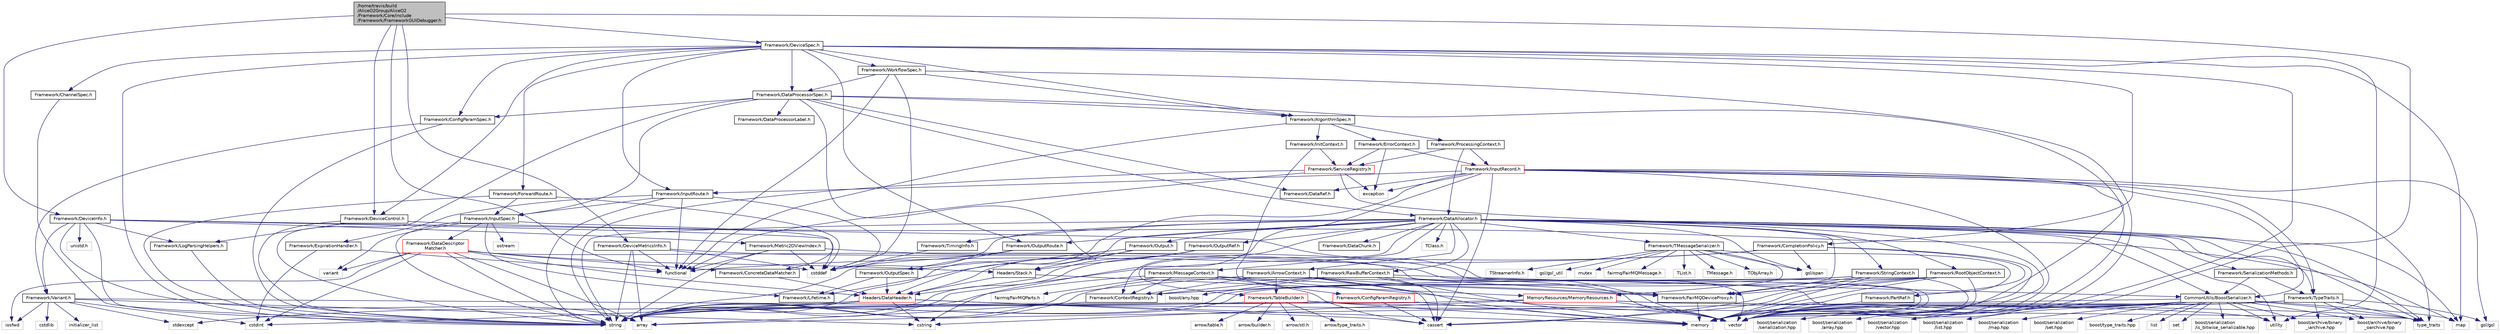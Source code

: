 digraph "/home/travis/build/AliceO2Group/AliceO2/Framework/Core/include/Framework/FrameworkGUIDebugger.h"
{
 // INTERACTIVE_SVG=YES
  bgcolor="transparent";
  edge [fontname="Helvetica",fontsize="10",labelfontname="Helvetica",labelfontsize="10"];
  node [fontname="Helvetica",fontsize="10",shape=record];
  Node1 [label="/home/travis/build\l/AliceO2Group/AliceO2\l/Framework/Core/include\l/Framework/FrameworkGUIDebugger.h",height=0.2,width=0.4,color="black", fillcolor="grey75", style="filled" fontcolor="black"];
  Node1 -> Node2 [color="midnightblue",fontsize="10",style="solid",fontname="Helvetica"];
  Node2 [label="Framework/DeviceControl.h",height=0.2,width=0.4,color="black",URL="$d2/d2c/DeviceControl_8h.html"];
  Node2 -> Node3 [color="midnightblue",fontsize="10",style="solid",fontname="Helvetica"];
  Node3 [label="map",height=0.2,width=0.4,color="grey75"];
  Node2 -> Node4 [color="midnightblue",fontsize="10",style="solid",fontname="Helvetica"];
  Node4 [label="string",height=0.2,width=0.4,color="grey75"];
  Node2 -> Node5 [color="midnightblue",fontsize="10",style="solid",fontname="Helvetica"];
  Node5 [label="Framework/LogParsingHelpers.h",height=0.2,width=0.4,color="black",URL="$d8/d4a/LogParsingHelpers_8h.html"];
  Node5 -> Node4 [color="midnightblue",fontsize="10",style="solid",fontname="Helvetica"];
  Node1 -> Node6 [color="midnightblue",fontsize="10",style="solid",fontname="Helvetica"];
  Node6 [label="Framework/DeviceInfo.h",height=0.2,width=0.4,color="black",URL="$d7/d58/DeviceInfo_8h.html"];
  Node6 -> Node5 [color="midnightblue",fontsize="10",style="solid",fontname="Helvetica"];
  Node6 -> Node7 [color="midnightblue",fontsize="10",style="solid",fontname="Helvetica"];
  Node7 [label="Framework/Metric2DViewIndex.h",height=0.2,width=0.4,color="black",URL="$d0/d2c/Metric2DViewIndex_8h.html"];
  Node7 -> Node8 [color="midnightblue",fontsize="10",style="solid",fontname="Helvetica"];
  Node8 [label="functional",height=0.2,width=0.4,color="grey75"];
  Node7 -> Node9 [color="midnightblue",fontsize="10",style="solid",fontname="Helvetica"];
  Node9 [label="cstddef",height=0.2,width=0.4,color="grey75"];
  Node7 -> Node4 [color="midnightblue",fontsize="10",style="solid",fontname="Helvetica"];
  Node7 -> Node10 [color="midnightblue",fontsize="10",style="solid",fontname="Helvetica"];
  Node10 [label="vector",height=0.2,width=0.4,color="grey75"];
  Node6 -> Node11 [color="midnightblue",fontsize="10",style="solid",fontname="Helvetica"];
  Node11 [label="Framework/Variant.h",height=0.2,width=0.4,color="black",URL="$de/d56/Variant_8h.html"];
  Node11 -> Node12 [color="midnightblue",fontsize="10",style="solid",fontname="Helvetica"];
  Node12 [label="type_traits",height=0.2,width=0.4,color="grey75"];
  Node11 -> Node13 [color="midnightblue",fontsize="10",style="solid",fontname="Helvetica"];
  Node13 [label="cstring",height=0.2,width=0.4,color="grey75"];
  Node11 -> Node14 [color="midnightblue",fontsize="10",style="solid",fontname="Helvetica"];
  Node14 [label="cstdint",height=0.2,width=0.4,color="grey75"];
  Node11 -> Node15 [color="midnightblue",fontsize="10",style="solid",fontname="Helvetica"];
  Node15 [label="cstdlib",height=0.2,width=0.4,color="grey75"];
  Node11 -> Node16 [color="midnightblue",fontsize="10",style="solid",fontname="Helvetica"];
  Node16 [label="stdexcept",height=0.2,width=0.4,color="grey75"];
  Node11 -> Node17 [color="midnightblue",fontsize="10",style="solid",fontname="Helvetica"];
  Node17 [label="iosfwd",height=0.2,width=0.4,color="grey75"];
  Node11 -> Node18 [color="midnightblue",fontsize="10",style="solid",fontname="Helvetica"];
  Node18 [label="initializer_list",height=0.2,width=0.4,color="grey75"];
  Node6 -> Node9 [color="midnightblue",fontsize="10",style="solid",fontname="Helvetica"];
  Node6 -> Node4 [color="midnightblue",fontsize="10",style="solid",fontname="Helvetica"];
  Node6 -> Node10 [color="midnightblue",fontsize="10",style="solid",fontname="Helvetica"];
  Node6 -> Node19 [color="midnightblue",fontsize="10",style="solid",fontname="Helvetica"];
  Node19 [label="unistd.h",height=0.2,width=0.4,color="grey75"];
  Node6 -> Node20 [color="midnightblue",fontsize="10",style="solid",fontname="Helvetica"];
  Node20 [label="array",height=0.2,width=0.4,color="grey75"];
  Node1 -> Node21 [color="midnightblue",fontsize="10",style="solid",fontname="Helvetica"];
  Node21 [label="Framework/DeviceMetricsInfo.h",height=0.2,width=0.4,color="black",URL="$dc/df0/DeviceMetricsInfo_8h.html"];
  Node21 -> Node20 [color="midnightblue",fontsize="10",style="solid",fontname="Helvetica"];
  Node21 -> Node9 [color="midnightblue",fontsize="10",style="solid",fontname="Helvetica"];
  Node21 -> Node8 [color="midnightblue",fontsize="10",style="solid",fontname="Helvetica"];
  Node21 -> Node4 [color="midnightblue",fontsize="10",style="solid",fontname="Helvetica"];
  Node21 -> Node10 [color="midnightblue",fontsize="10",style="solid",fontname="Helvetica"];
  Node1 -> Node22 [color="midnightblue",fontsize="10",style="solid",fontname="Helvetica"];
  Node22 [label="Framework/DeviceSpec.h",height=0.2,width=0.4,color="black",URL="$df/de8/DeviceSpec_8h.html"];
  Node22 -> Node23 [color="midnightblue",fontsize="10",style="solid",fontname="Helvetica"];
  Node23 [label="Framework/WorkflowSpec.h",height=0.2,width=0.4,color="black",URL="$df/da1/WorkflowSpec_8h.html"];
  Node23 -> Node24 [color="midnightblue",fontsize="10",style="solid",fontname="Helvetica"];
  Node24 [label="Framework/DataProcessorSpec.h",height=0.2,width=0.4,color="black",URL="$d0/df4/DataProcessorSpec_8h.html"];
  Node24 -> Node25 [color="midnightblue",fontsize="10",style="solid",fontname="Helvetica"];
  Node25 [label="Framework/AlgorithmSpec.h",height=0.2,width=0.4,color="black",URL="$d0/d14/AlgorithmSpec_8h.html"];
  Node25 -> Node26 [color="midnightblue",fontsize="10",style="solid",fontname="Helvetica"];
  Node26 [label="Framework/ProcessingContext.h",height=0.2,width=0.4,color="black",URL="$de/d6a/ProcessingContext_8h.html"];
  Node26 -> Node27 [color="midnightblue",fontsize="10",style="solid",fontname="Helvetica"];
  Node27 [label="Framework/InputRecord.h",height=0.2,width=0.4,color="red",URL="$d6/d5c/InputRecord_8h.html"];
  Node27 -> Node28 [color="midnightblue",fontsize="10",style="solid",fontname="Helvetica"];
  Node28 [label="Framework/DataRef.h",height=0.2,width=0.4,color="black",URL="$d5/dfb/DataRef_8h.html"];
  Node27 -> Node29 [color="midnightblue",fontsize="10",style="solid",fontname="Helvetica"];
  Node29 [label="Framework/InputRoute.h",height=0.2,width=0.4,color="black",URL="$d5/d19/InputRoute_8h.html"];
  Node29 -> Node30 [color="midnightblue",fontsize="10",style="solid",fontname="Helvetica"];
  Node30 [label="Framework/ExpirationHandler.h",height=0.2,width=0.4,color="black",URL="$d2/dd9/ExpirationHandler_8h.html"];
  Node30 -> Node14 [color="midnightblue",fontsize="10",style="solid",fontname="Helvetica"];
  Node30 -> Node8 [color="midnightblue",fontsize="10",style="solid",fontname="Helvetica"];
  Node29 -> Node31 [color="midnightblue",fontsize="10",style="solid",fontname="Helvetica"];
  Node31 [label="Framework/InputSpec.h",height=0.2,width=0.4,color="black",URL="$d5/d3f/InputSpec_8h.html"];
  Node31 -> Node32 [color="midnightblue",fontsize="10",style="solid",fontname="Helvetica"];
  Node32 [label="Framework/Lifetime.h",height=0.2,width=0.4,color="black",URL="$dc/dca/Lifetime_8h.html"];
  Node31 -> Node33 [color="midnightblue",fontsize="10",style="solid",fontname="Helvetica"];
  Node33 [label="Framework/ConcreteDataMatcher.h",height=0.2,width=0.4,color="black",URL="$d0/d1b/ConcreteDataMatcher_8h.html"];
  Node33 -> Node34 [color="midnightblue",fontsize="10",style="solid",fontname="Helvetica"];
  Node34 [label="Headers/DataHeader.h",height=0.2,width=0.4,color="red",URL="$dc/dcd/DataHeader_8h.html"];
  Node34 -> Node14 [color="midnightblue",fontsize="10",style="solid",fontname="Helvetica"];
  Node34 -> Node35 [color="midnightblue",fontsize="10",style="solid",fontname="Helvetica"];
  Node35 [label="memory",height=0.2,width=0.4,color="grey75"];
  Node34 -> Node36 [color="midnightblue",fontsize="10",style="solid",fontname="Helvetica"];
  Node36 [label="cassert",height=0.2,width=0.4,color="grey75"];
  Node34 -> Node13 [color="midnightblue",fontsize="10",style="solid",fontname="Helvetica"];
  Node34 -> Node16 [color="midnightblue",fontsize="10",style="solid",fontname="Helvetica"];
  Node34 -> Node4 [color="midnightblue",fontsize="10",style="solid",fontname="Helvetica"];
  Node31 -> Node37 [color="midnightblue",fontsize="10",style="solid",fontname="Helvetica"];
  Node37 [label="Framework/DataDescriptor\lMatcher.h",height=0.2,width=0.4,color="red",URL="$d3/da3/DataDescriptorMatcher_8h.html"];
  Node37 -> Node33 [color="midnightblue",fontsize="10",style="solid",fontname="Helvetica"];
  Node37 -> Node34 [color="midnightblue",fontsize="10",style="solid",fontname="Helvetica"];
  Node37 -> Node38 [color="midnightblue",fontsize="10",style="solid",fontname="Helvetica"];
  Node38 [label="Headers/Stack.h",height=0.2,width=0.4,color="black",URL="$d4/d00/Headers_2include_2Headers_2Stack_8h.html"];
  Node38 -> Node39 [color="midnightblue",fontsize="10",style="solid",fontname="Helvetica"];
  Node39 [label="MemoryResources/MemoryResources.h",height=0.2,width=0.4,color="red",URL="$dc/d03/MemoryResources_8h.html"];
  Node39 -> Node13 [color="midnightblue",fontsize="10",style="solid",fontname="Helvetica"];
  Node39 -> Node4 [color="midnightblue",fontsize="10",style="solid",fontname="Helvetica"];
  Node39 -> Node12 [color="midnightblue",fontsize="10",style="solid",fontname="Helvetica"];
  Node39 -> Node40 [color="midnightblue",fontsize="10",style="solid",fontname="Helvetica"];
  Node40 [label="utility",height=0.2,width=0.4,color="grey75"];
  Node39 -> Node10 [color="midnightblue",fontsize="10",style="solid",fontname="Helvetica"];
  Node38 -> Node34 [color="midnightblue",fontsize="10",style="solid",fontname="Helvetica"];
  Node37 -> Node20 [color="midnightblue",fontsize="10",style="solid",fontname="Helvetica"];
  Node37 -> Node14 [color="midnightblue",fontsize="10",style="solid",fontname="Helvetica"];
  Node37 -> Node17 [color="midnightblue",fontsize="10",style="solid",fontname="Helvetica"];
  Node37 -> Node4 [color="midnightblue",fontsize="10",style="solid",fontname="Helvetica"];
  Node37 -> Node41 [color="midnightblue",fontsize="10",style="solid",fontname="Helvetica"];
  Node41 [label="variant",height=0.2,width=0.4,color="grey75"];
  Node37 -> Node10 [color="midnightblue",fontsize="10",style="solid",fontname="Helvetica"];
  Node31 -> Node4 [color="midnightblue",fontsize="10",style="solid",fontname="Helvetica"];
  Node31 -> Node42 [color="midnightblue",fontsize="10",style="solid",fontname="Helvetica"];
  Node42 [label="ostream",height=0.2,width=0.4,color="grey75"];
  Node31 -> Node41 [color="midnightblue",fontsize="10",style="solid",fontname="Helvetica"];
  Node29 -> Node9 [color="midnightblue",fontsize="10",style="solid",fontname="Helvetica"];
  Node29 -> Node4 [color="midnightblue",fontsize="10",style="solid",fontname="Helvetica"];
  Node29 -> Node8 [color="midnightblue",fontsize="10",style="solid",fontname="Helvetica"];
  Node27 -> Node43 [color="midnightblue",fontsize="10",style="solid",fontname="Helvetica"];
  Node43 [label="Framework/TypeTraits.h",height=0.2,width=0.4,color="black",URL="$d0/d95/TypeTraits_8h.html"];
  Node43 -> Node12 [color="midnightblue",fontsize="10",style="solid",fontname="Helvetica"];
  Node43 -> Node10 [color="midnightblue",fontsize="10",style="solid",fontname="Helvetica"];
  Node43 -> Node35 [color="midnightblue",fontsize="10",style="solid",fontname="Helvetica"];
  Node43 -> Node44 [color="midnightblue",fontsize="10",style="solid",fontname="Helvetica"];
  Node44 [label="boost/archive/binary\l_iarchive.hpp",height=0.2,width=0.4,color="grey75"];
  Node43 -> Node45 [color="midnightblue",fontsize="10",style="solid",fontname="Helvetica"];
  Node45 [label="boost/archive/binary\l_oarchive.hpp",height=0.2,width=0.4,color="grey75"];
  Node43 -> Node46 [color="midnightblue",fontsize="10",style="solid",fontname="Helvetica"];
  Node46 [label="gsl/gsl",height=0.2,width=0.4,color="grey75"];
  Node27 -> Node47 [color="midnightblue",fontsize="10",style="solid",fontname="Helvetica"];
  Node47 [label="CommonUtils/BoostSerializer.h",height=0.2,width=0.4,color="black",URL="$d7/d91/BoostSerializer_8h.html",tooltip="Templatised boost serializer/deserializer for containers and base types. "];
  Node47 -> Node40 [color="midnightblue",fontsize="10",style="solid",fontname="Helvetica"];
  Node47 -> Node12 [color="midnightblue",fontsize="10",style="solid",fontname="Helvetica"];
  Node47 -> Node20 [color="midnightblue",fontsize="10",style="solid",fontname="Helvetica"];
  Node47 -> Node10 [color="midnightblue",fontsize="10",style="solid",fontname="Helvetica"];
  Node47 -> Node48 [color="midnightblue",fontsize="10",style="solid",fontname="Helvetica"];
  Node48 [label="list",height=0.2,width=0.4,color="grey75"];
  Node47 -> Node3 [color="midnightblue",fontsize="10",style="solid",fontname="Helvetica"];
  Node47 -> Node49 [color="midnightblue",fontsize="10",style="solid",fontname="Helvetica"];
  Node49 [label="set",height=0.2,width=0.4,color="grey75"];
  Node47 -> Node44 [color="midnightblue",fontsize="10",style="solid",fontname="Helvetica"];
  Node47 -> Node45 [color="midnightblue",fontsize="10",style="solid",fontname="Helvetica"];
  Node47 -> Node50 [color="midnightblue",fontsize="10",style="solid",fontname="Helvetica"];
  Node50 [label="boost/serialization\l/is_bitwise_serializable.hpp",height=0.2,width=0.4,color="grey75"];
  Node47 -> Node51 [color="midnightblue",fontsize="10",style="solid",fontname="Helvetica"];
  Node51 [label="boost/serialization\l/serialization.hpp",height=0.2,width=0.4,color="grey75"];
  Node47 -> Node52 [color="midnightblue",fontsize="10",style="solid",fontname="Helvetica"];
  Node52 [label="boost/serialization\l/array.hpp",height=0.2,width=0.4,color="grey75"];
  Node47 -> Node53 [color="midnightblue",fontsize="10",style="solid",fontname="Helvetica"];
  Node53 [label="boost/serialization\l/vector.hpp",height=0.2,width=0.4,color="grey75"];
  Node47 -> Node54 [color="midnightblue",fontsize="10",style="solid",fontname="Helvetica"];
  Node54 [label="boost/serialization\l/list.hpp",height=0.2,width=0.4,color="grey75"];
  Node47 -> Node55 [color="midnightblue",fontsize="10",style="solid",fontname="Helvetica"];
  Node55 [label="boost/serialization\l/map.hpp",height=0.2,width=0.4,color="grey75"];
  Node47 -> Node56 [color="midnightblue",fontsize="10",style="solid",fontname="Helvetica"];
  Node56 [label="boost/serialization\l/set.hpp",height=0.2,width=0.4,color="grey75"];
  Node47 -> Node57 [color="midnightblue",fontsize="10",style="solid",fontname="Helvetica"];
  Node57 [label="boost/type_traits.hpp",height=0.2,width=0.4,color="grey75"];
  Node27 -> Node46 [color="midnightblue",fontsize="10",style="solid",fontname="Helvetica"];
  Node27 -> Node4 [color="midnightblue",fontsize="10",style="solid",fontname="Helvetica"];
  Node27 -> Node10 [color="midnightblue",fontsize="10",style="solid",fontname="Helvetica"];
  Node27 -> Node13 [color="midnightblue",fontsize="10",style="solid",fontname="Helvetica"];
  Node27 -> Node36 [color="midnightblue",fontsize="10",style="solid",fontname="Helvetica"];
  Node27 -> Node58 [color="midnightblue",fontsize="10",style="solid",fontname="Helvetica"];
  Node58 [label="exception",height=0.2,width=0.4,color="grey75"];
  Node27 -> Node35 [color="midnightblue",fontsize="10",style="solid",fontname="Helvetica"];
  Node27 -> Node12 [color="midnightblue",fontsize="10",style="solid",fontname="Helvetica"];
  Node26 -> Node59 [color="midnightblue",fontsize="10",style="solid",fontname="Helvetica"];
  Node59 [label="Framework/ServiceRegistry.h",height=0.2,width=0.4,color="red",URL="$d8/d17/ServiceRegistry_8h.html"];
  Node59 -> Node58 [color="midnightblue",fontsize="10",style="solid",fontname="Helvetica"];
  Node59 -> Node8 [color="midnightblue",fontsize="10",style="solid",fontname="Helvetica"];
  Node59 -> Node4 [color="midnightblue",fontsize="10",style="solid",fontname="Helvetica"];
  Node59 -> Node12 [color="midnightblue",fontsize="10",style="solid",fontname="Helvetica"];
  Node26 -> Node60 [color="midnightblue",fontsize="10",style="solid",fontname="Helvetica"];
  Node60 [label="Framework/DataAllocator.h",height=0.2,width=0.4,color="black",URL="$d1/d28/DataAllocator_8h.html"];
  Node60 -> Node61 [color="midnightblue",fontsize="10",style="solid",fontname="Helvetica"];
  Node61 [label="Framework/ContextRegistry.h",height=0.2,width=0.4,color="black",URL="$df/d2f/ContextRegistry_8h.html"];
  Node61 -> Node20 [color="midnightblue",fontsize="10",style="solid",fontname="Helvetica"];
  Node60 -> Node62 [color="midnightblue",fontsize="10",style="solid",fontname="Helvetica"];
  Node62 [label="Framework/MessageContext.h",height=0.2,width=0.4,color="black",URL="$dc/dc4/MessageContext_8h.html"];
  Node62 -> Node61 [color="midnightblue",fontsize="10",style="solid",fontname="Helvetica"];
  Node62 -> Node63 [color="midnightblue",fontsize="10",style="solid",fontname="Helvetica"];
  Node63 [label="Framework/FairMQDeviceProxy.h",height=0.2,width=0.4,color="black",URL="$d8/d71/FairMQDeviceProxy_8h.html"];
  Node63 -> Node35 [color="midnightblue",fontsize="10",style="solid",fontname="Helvetica"];
  Node62 -> Node64 [color="midnightblue",fontsize="10",style="solid",fontname="Helvetica"];
  Node64 [label="fairmq/FairMQParts.h",height=0.2,width=0.4,color="grey75"];
  Node62 -> Node10 [color="midnightblue",fontsize="10",style="solid",fontname="Helvetica"];
  Node62 -> Node36 [color="midnightblue",fontsize="10",style="solid",fontname="Helvetica"];
  Node62 -> Node4 [color="midnightblue",fontsize="10",style="solid",fontname="Helvetica"];
  Node60 -> Node65 [color="midnightblue",fontsize="10",style="solid",fontname="Helvetica"];
  Node65 [label="Framework/RootObjectContext.h",height=0.2,width=0.4,color="black",URL="$d2/d80/RootObjectContext_8h.html"];
  Node65 -> Node61 [color="midnightblue",fontsize="10",style="solid",fontname="Helvetica"];
  Node65 -> Node63 [color="midnightblue",fontsize="10",style="solid",fontname="Helvetica"];
  Node65 -> Node10 [color="midnightblue",fontsize="10",style="solid",fontname="Helvetica"];
  Node65 -> Node36 [color="midnightblue",fontsize="10",style="solid",fontname="Helvetica"];
  Node65 -> Node4 [color="midnightblue",fontsize="10",style="solid",fontname="Helvetica"];
  Node65 -> Node35 [color="midnightblue",fontsize="10",style="solid",fontname="Helvetica"];
  Node60 -> Node66 [color="midnightblue",fontsize="10",style="solid",fontname="Helvetica"];
  Node66 [label="Framework/StringContext.h",height=0.2,width=0.4,color="black",URL="$dd/df6/StringContext_8h.html"];
  Node66 -> Node61 [color="midnightblue",fontsize="10",style="solid",fontname="Helvetica"];
  Node66 -> Node63 [color="midnightblue",fontsize="10",style="solid",fontname="Helvetica"];
  Node66 -> Node10 [color="midnightblue",fontsize="10",style="solid",fontname="Helvetica"];
  Node66 -> Node36 [color="midnightblue",fontsize="10",style="solid",fontname="Helvetica"];
  Node66 -> Node4 [color="midnightblue",fontsize="10",style="solid",fontname="Helvetica"];
  Node66 -> Node35 [color="midnightblue",fontsize="10",style="solid",fontname="Helvetica"];
  Node60 -> Node67 [color="midnightblue",fontsize="10",style="solid",fontname="Helvetica"];
  Node67 [label="Framework/ArrowContext.h",height=0.2,width=0.4,color="black",URL="$d8/da2/ArrowContext_8h.html"];
  Node67 -> Node61 [color="midnightblue",fontsize="10",style="solid",fontname="Helvetica"];
  Node67 -> Node63 [color="midnightblue",fontsize="10",style="solid",fontname="Helvetica"];
  Node67 -> Node68 [color="midnightblue",fontsize="10",style="solid",fontname="Helvetica"];
  Node68 [label="Framework/TableBuilder.h",height=0.2,width=0.4,color="red",URL="$d5/d98/TableBuilder_8h.html"];
  Node68 -> Node69 [color="midnightblue",fontsize="10",style="solid",fontname="Helvetica"];
  Node69 [label="arrow/stl.h",height=0.2,width=0.4,color="grey75"];
  Node68 -> Node70 [color="midnightblue",fontsize="10",style="solid",fontname="Helvetica"];
  Node70 [label="arrow/type_traits.h",height=0.2,width=0.4,color="grey75"];
  Node68 -> Node71 [color="midnightblue",fontsize="10",style="solid",fontname="Helvetica"];
  Node71 [label="arrow/table.h",height=0.2,width=0.4,color="grey75"];
  Node68 -> Node72 [color="midnightblue",fontsize="10",style="solid",fontname="Helvetica"];
  Node72 [label="arrow/builder.h",height=0.2,width=0.4,color="grey75"];
  Node68 -> Node10 [color="midnightblue",fontsize="10",style="solid",fontname="Helvetica"];
  Node68 -> Node4 [color="midnightblue",fontsize="10",style="solid",fontname="Helvetica"];
  Node68 -> Node35 [color="midnightblue",fontsize="10",style="solid",fontname="Helvetica"];
  Node67 -> Node10 [color="midnightblue",fontsize="10",style="solid",fontname="Helvetica"];
  Node67 -> Node36 [color="midnightblue",fontsize="10",style="solid",fontname="Helvetica"];
  Node67 -> Node4 [color="midnightblue",fontsize="10",style="solid",fontname="Helvetica"];
  Node67 -> Node35 [color="midnightblue",fontsize="10",style="solid",fontname="Helvetica"];
  Node60 -> Node73 [color="midnightblue",fontsize="10",style="solid",fontname="Helvetica"];
  Node73 [label="Framework/RawBufferContext.h",height=0.2,width=0.4,color="black",URL="$d8/d25/RawBufferContext_8h.html",tooltip=" "];
  Node73 -> Node61 [color="midnightblue",fontsize="10",style="solid",fontname="Helvetica"];
  Node73 -> Node63 [color="midnightblue",fontsize="10",style="solid",fontname="Helvetica"];
  Node73 -> Node47 [color="midnightblue",fontsize="10",style="solid",fontname="Helvetica"];
  Node73 -> Node10 [color="midnightblue",fontsize="10",style="solid",fontname="Helvetica"];
  Node73 -> Node36 [color="midnightblue",fontsize="10",style="solid",fontname="Helvetica"];
  Node73 -> Node4 [color="midnightblue",fontsize="10",style="solid",fontname="Helvetica"];
  Node73 -> Node35 [color="midnightblue",fontsize="10",style="solid",fontname="Helvetica"];
  Node73 -> Node74 [color="midnightblue",fontsize="10",style="solid",fontname="Helvetica"];
  Node74 [label="boost/any.hpp",height=0.2,width=0.4,color="grey75"];
  Node60 -> Node47 [color="midnightblue",fontsize="10",style="solid",fontname="Helvetica"];
  Node60 -> Node75 [color="midnightblue",fontsize="10",style="solid",fontname="Helvetica"];
  Node75 [label="Framework/Output.h",height=0.2,width=0.4,color="black",URL="$d3/ddf/Output_8h.html"];
  Node75 -> Node34 [color="midnightblue",fontsize="10",style="solid",fontname="Helvetica"];
  Node75 -> Node32 [color="midnightblue",fontsize="10",style="solid",fontname="Helvetica"];
  Node75 -> Node38 [color="midnightblue",fontsize="10",style="solid",fontname="Helvetica"];
  Node60 -> Node76 [color="midnightblue",fontsize="10",style="solid",fontname="Helvetica"];
  Node76 [label="Framework/OutputRef.h",height=0.2,width=0.4,color="black",URL="$d6/d5a/OutputRef_8h.html"];
  Node76 -> Node34 [color="midnightblue",fontsize="10",style="solid",fontname="Helvetica"];
  Node76 -> Node38 [color="midnightblue",fontsize="10",style="solid",fontname="Helvetica"];
  Node76 -> Node4 [color="midnightblue",fontsize="10",style="solid",fontname="Helvetica"];
  Node60 -> Node77 [color="midnightblue",fontsize="10",style="solid",fontname="Helvetica"];
  Node77 [label="Framework/OutputRoute.h",height=0.2,width=0.4,color="black",URL="$d6/df4/OutputRoute_8h.html"];
  Node77 -> Node78 [color="midnightblue",fontsize="10",style="solid",fontname="Helvetica"];
  Node78 [label="Framework/OutputSpec.h",height=0.2,width=0.4,color="black",URL="$db/d2d/OutputSpec_8h.html"];
  Node78 -> Node34 [color="midnightblue",fontsize="10",style="solid",fontname="Helvetica"];
  Node78 -> Node32 [color="midnightblue",fontsize="10",style="solid",fontname="Helvetica"];
  Node77 -> Node9 [color="midnightblue",fontsize="10",style="solid",fontname="Helvetica"];
  Node77 -> Node4 [color="midnightblue",fontsize="10",style="solid",fontname="Helvetica"];
  Node60 -> Node79 [color="midnightblue",fontsize="10",style="solid",fontname="Helvetica"];
  Node79 [label="Framework/DataChunk.h",height=0.2,width=0.4,color="black",URL="$d7/d31/DataChunk_8h.html"];
  Node60 -> Node63 [color="midnightblue",fontsize="10",style="solid",fontname="Helvetica"];
  Node60 -> Node80 [color="midnightblue",fontsize="10",style="solid",fontname="Helvetica"];
  Node80 [label="Framework/TimingInfo.h",height=0.2,width=0.4,color="black",URL="$da/d2b/TimingInfo_8h.html"];
  Node80 -> Node9 [color="midnightblue",fontsize="10",style="solid",fontname="Helvetica"];
  Node60 -> Node81 [color="midnightblue",fontsize="10",style="solid",fontname="Helvetica"];
  Node81 [label="Framework/TMessageSerializer.h",height=0.2,width=0.4,color="black",URL="$d8/d3c/TMessageSerializer_8h.html"];
  Node81 -> Node82 [color="midnightblue",fontsize="10",style="solid",fontname="Helvetica"];
  Node82 [label="fairmq/FairMQMessage.h",height=0.2,width=0.4,color="grey75"];
  Node81 -> Node83 [color="midnightblue",fontsize="10",style="solid",fontname="Helvetica"];
  Node83 [label="TList.h",height=0.2,width=0.4,color="grey75"];
  Node81 -> Node84 [color="midnightblue",fontsize="10",style="solid",fontname="Helvetica"];
  Node84 [label="TMessage.h",height=0.2,width=0.4,color="grey75"];
  Node81 -> Node85 [color="midnightblue",fontsize="10",style="solid",fontname="Helvetica"];
  Node85 [label="TObjArray.h",height=0.2,width=0.4,color="grey75"];
  Node81 -> Node86 [color="midnightblue",fontsize="10",style="solid",fontname="Helvetica"];
  Node86 [label="TStreamerInfo.h",height=0.2,width=0.4,color="grey75"];
  Node81 -> Node87 [color="midnightblue",fontsize="10",style="solid",fontname="Helvetica"];
  Node87 [label="gsl/gsl_util",height=0.2,width=0.4,color="grey75"];
  Node81 -> Node88 [color="midnightblue",fontsize="10",style="solid",fontname="Helvetica"];
  Node88 [label="gsl/span",height=0.2,width=0.4,color="grey75"];
  Node81 -> Node35 [color="midnightblue",fontsize="10",style="solid",fontname="Helvetica"];
  Node81 -> Node89 [color="midnightblue",fontsize="10",style="solid",fontname="Helvetica"];
  Node89 [label="mutex",height=0.2,width=0.4,color="grey75"];
  Node81 -> Node39 [color="midnightblue",fontsize="10",style="solid",fontname="Helvetica"];
  Node60 -> Node43 [color="midnightblue",fontsize="10",style="solid",fontname="Helvetica"];
  Node60 -> Node90 [color="midnightblue",fontsize="10",style="solid",fontname="Helvetica"];
  Node90 [label="Framework/SerializationMethods.h",height=0.2,width=0.4,color="black",URL="$d1/d53/SerializationMethods_8h.html",tooltip="Type wrappers for enfording a specific serialization method. "];
  Node90 -> Node43 [color="midnightblue",fontsize="10",style="solid",fontname="Helvetica"];
  Node90 -> Node47 [color="midnightblue",fontsize="10",style="solid",fontname="Helvetica"];
  Node60 -> Node68 [color="midnightblue",fontsize="10",style="solid",fontname="Helvetica"];
  Node60 -> Node34 [color="midnightblue",fontsize="10",style="solid",fontname="Helvetica"];
  Node60 -> Node91 [color="midnightblue",fontsize="10",style="solid",fontname="Helvetica"];
  Node91 [label="TClass.h",height=0.2,width=0.4,color="grey75"];
  Node60 -> Node88 [color="midnightblue",fontsize="10",style="solid",fontname="Helvetica"];
  Node60 -> Node10 [color="midnightblue",fontsize="10",style="solid",fontname="Helvetica"];
  Node60 -> Node3 [color="midnightblue",fontsize="10",style="solid",fontname="Helvetica"];
  Node60 -> Node4 [color="midnightblue",fontsize="10",style="solid",fontname="Helvetica"];
  Node60 -> Node40 [color="midnightblue",fontsize="10",style="solid",fontname="Helvetica"];
  Node60 -> Node12 [color="midnightblue",fontsize="10",style="solid",fontname="Helvetica"];
  Node60 -> Node9 [color="midnightblue",fontsize="10",style="solid",fontname="Helvetica"];
  Node25 -> Node92 [color="midnightblue",fontsize="10",style="solid",fontname="Helvetica"];
  Node92 [label="Framework/ErrorContext.h",height=0.2,width=0.4,color="black",URL="$d7/dad/ErrorContext_8h.html"];
  Node92 -> Node27 [color="midnightblue",fontsize="10",style="solid",fontname="Helvetica"];
  Node92 -> Node59 [color="midnightblue",fontsize="10",style="solid",fontname="Helvetica"];
  Node92 -> Node58 [color="midnightblue",fontsize="10",style="solid",fontname="Helvetica"];
  Node25 -> Node93 [color="midnightblue",fontsize="10",style="solid",fontname="Helvetica"];
  Node93 [label="Framework/InitContext.h",height=0.2,width=0.4,color="black",URL="$d4/d2b/InitContext_8h.html"];
  Node93 -> Node94 [color="midnightblue",fontsize="10",style="solid",fontname="Helvetica"];
  Node94 [label="Framework/ConfigParamRegistry.h",height=0.2,width=0.4,color="red",URL="$de/dc6/ConfigParamRegistry_8h.html"];
  Node94 -> Node35 [color="midnightblue",fontsize="10",style="solid",fontname="Helvetica"];
  Node94 -> Node4 [color="midnightblue",fontsize="10",style="solid",fontname="Helvetica"];
  Node94 -> Node36 [color="midnightblue",fontsize="10",style="solid",fontname="Helvetica"];
  Node93 -> Node59 [color="midnightblue",fontsize="10",style="solid",fontname="Helvetica"];
  Node25 -> Node8 [color="midnightblue",fontsize="10",style="solid",fontname="Helvetica"];
  Node24 -> Node95 [color="midnightblue",fontsize="10",style="solid",fontname="Helvetica"];
  Node95 [label="Framework/ConfigParamSpec.h",height=0.2,width=0.4,color="black",URL="$d0/d1c/ConfigParamSpec_8h.html"];
  Node95 -> Node11 [color="midnightblue",fontsize="10",style="solid",fontname="Helvetica"];
  Node95 -> Node4 [color="midnightblue",fontsize="10",style="solid",fontname="Helvetica"];
  Node24 -> Node60 [color="midnightblue",fontsize="10",style="solid",fontname="Helvetica"];
  Node24 -> Node96 [color="midnightblue",fontsize="10",style="solid",fontname="Helvetica"];
  Node96 [label="Framework/DataProcessorLabel.h",height=0.2,width=0.4,color="black",URL="$d1/df2/DataProcessorLabel_8h.html"];
  Node24 -> Node28 [color="midnightblue",fontsize="10",style="solid",fontname="Helvetica"];
  Node24 -> Node31 [color="midnightblue",fontsize="10",style="solid",fontname="Helvetica"];
  Node24 -> Node78 [color="midnightblue",fontsize="10",style="solid",fontname="Helvetica"];
  Node24 -> Node4 [color="midnightblue",fontsize="10",style="solid",fontname="Helvetica"];
  Node24 -> Node10 [color="midnightblue",fontsize="10",style="solid",fontname="Helvetica"];
  Node23 -> Node25 [color="midnightblue",fontsize="10",style="solid",fontname="Helvetica"];
  Node23 -> Node10 [color="midnightblue",fontsize="10",style="solid",fontname="Helvetica"];
  Node23 -> Node8 [color="midnightblue",fontsize="10",style="solid",fontname="Helvetica"];
  Node23 -> Node9 [color="midnightblue",fontsize="10",style="solid",fontname="Helvetica"];
  Node22 -> Node24 [color="midnightblue",fontsize="10",style="solid",fontname="Helvetica"];
  Node22 -> Node97 [color="midnightblue",fontsize="10",style="solid",fontname="Helvetica"];
  Node97 [label="Framework/ChannelSpec.h",height=0.2,width=0.4,color="black",URL="$d6/d72/ChannelSpec_8h.html"];
  Node97 -> Node4 [color="midnightblue",fontsize="10",style="solid",fontname="Helvetica"];
  Node22 -> Node2 [color="midnightblue",fontsize="10",style="solid",fontname="Helvetica"];
  Node22 -> Node25 [color="midnightblue",fontsize="10",style="solid",fontname="Helvetica"];
  Node22 -> Node95 [color="midnightblue",fontsize="10",style="solid",fontname="Helvetica"];
  Node22 -> Node98 [color="midnightblue",fontsize="10",style="solid",fontname="Helvetica"];
  Node98 [label="Framework/ForwardRoute.h",height=0.2,width=0.4,color="black",URL="$d7/d12/ForwardRoute_8h.html"];
  Node98 -> Node31 [color="midnightblue",fontsize="10",style="solid",fontname="Helvetica"];
  Node98 -> Node9 [color="midnightblue",fontsize="10",style="solid",fontname="Helvetica"];
  Node98 -> Node4 [color="midnightblue",fontsize="10",style="solid",fontname="Helvetica"];
  Node22 -> Node29 [color="midnightblue",fontsize="10",style="solid",fontname="Helvetica"];
  Node22 -> Node77 [color="midnightblue",fontsize="10",style="solid",fontname="Helvetica"];
  Node22 -> Node99 [color="midnightblue",fontsize="10",style="solid",fontname="Helvetica"];
  Node99 [label="Framework/CompletionPolicy.h",height=0.2,width=0.4,color="black",URL="$df/dd6/CompletionPolicy_8h.html"];
  Node99 -> Node100 [color="midnightblue",fontsize="10",style="solid",fontname="Helvetica"];
  Node100 [label="Framework/PartRef.h",height=0.2,width=0.4,color="black",URL="$d9/d32/PartRef_8h.html"];
  Node100 -> Node35 [color="midnightblue",fontsize="10",style="solid",fontname="Helvetica"];
  Node99 -> Node8 [color="midnightblue",fontsize="10",style="solid",fontname="Helvetica"];
  Node99 -> Node4 [color="midnightblue",fontsize="10",style="solid",fontname="Helvetica"];
  Node99 -> Node10 [color="midnightblue",fontsize="10",style="solid",fontname="Helvetica"];
  Node99 -> Node88 [color="midnightblue",fontsize="10",style="solid",fontname="Helvetica"];
  Node22 -> Node10 [color="midnightblue",fontsize="10",style="solid",fontname="Helvetica"];
  Node22 -> Node4 [color="midnightblue",fontsize="10",style="solid",fontname="Helvetica"];
  Node22 -> Node3 [color="midnightblue",fontsize="10",style="solid",fontname="Helvetica"];
  Node22 -> Node40 [color="midnightblue",fontsize="10",style="solid",fontname="Helvetica"];
  Node1 -> Node8 [color="midnightblue",fontsize="10",style="solid",fontname="Helvetica"];
  Node1 -> Node10 [color="midnightblue",fontsize="10",style="solid",fontname="Helvetica"];
}
